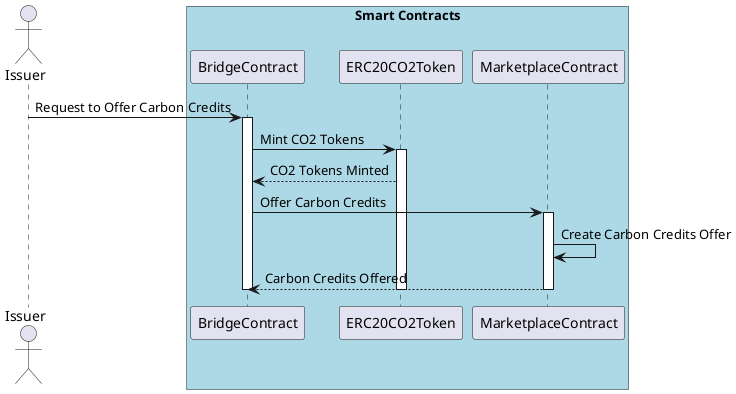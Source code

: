 @startuml

actor Issuer

Issuer -> BridgeContract: Request to Offer Carbon Credits
activate BridgeContract

box "Smart Contracts" #LightBlue
  participant BridgeContract
  participant ERC20CO2Token
  participant MarketplaceContract
end box

BridgeContract -> ERC20CO2Token: Mint CO2 Tokens
activate ERC20CO2Token

BridgeContract <-- ERC20CO2Token: CO2 Tokens Minted

BridgeContract -> MarketplaceContract: Offer Carbon Credits
activate MarketplaceContract

MarketplaceContract -> MarketplaceContract: Create Carbon Credits Offer
BridgeContract <-- MarketplaceContract: Carbon Credits Offered
deactivate BridgeContract
deactivate MarketplaceContract
deactivate ERC20CO2Token

@enduml
